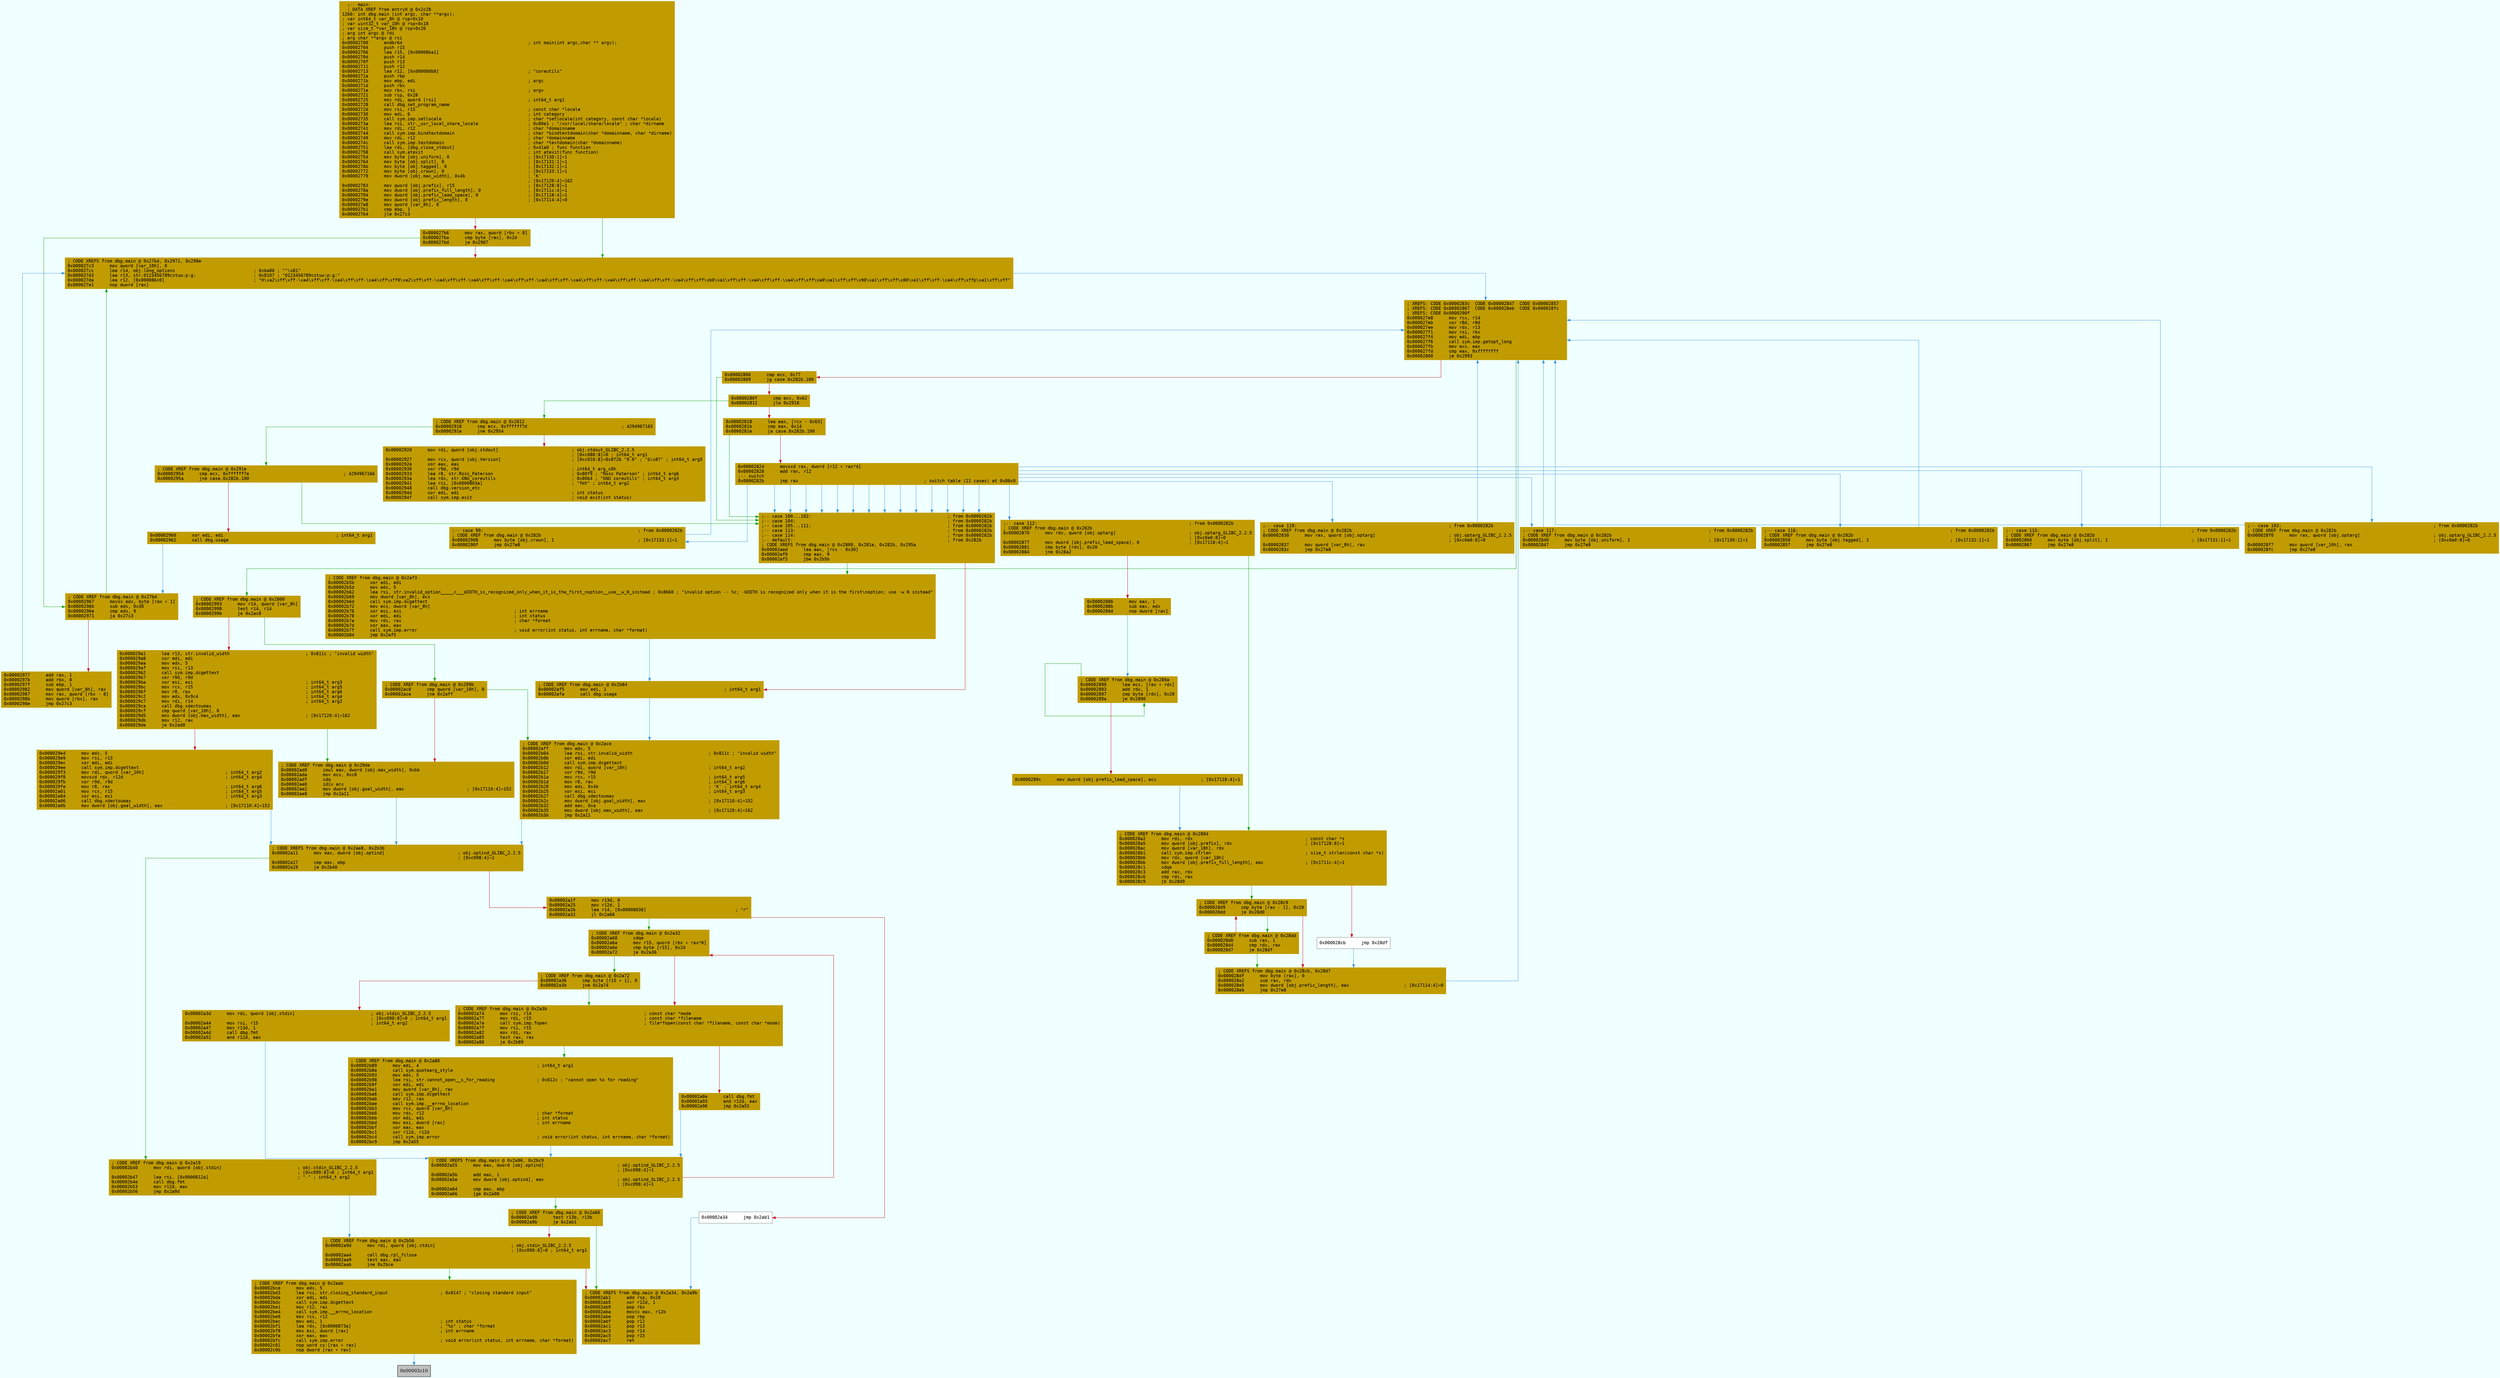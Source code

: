 digraph code {
	graph [bgcolor=azure fontsize=8 fontname="Courier" splines="ortho"];
	node [fillcolor=gray style=filled shape=box];
	edge [arrowhead="normal"];
	"0x00002700" [URL="dbg.main/0x00002700", fillcolor="#c19c00",color="#c19c00", fontname="Courier",label="  ;-- main:\l  ; DATA XREF from entry0 @ 0x2c28\l1260: int dbg.main (int argc, char **argv);\l; var int64_t var_8h @ rsp+0x10\l; var uint32_t var_10h @ rsp+0x18\l; var size_t *var_18h @ rsp+0x20\l; arg int argc @ rdi\l; arg char **argv @ rsi\l0x00002700      endbr64                                                ; int main(int argc,char ** argv);\l0x00002704      push r15\l0x00002706      lea r15, [0x00008ba1]\l0x0000270d      push r14\l0x0000270f      push r13\l0x00002711      push r12\l0x00002713      lea r12, [0x000080b8]                                  ; \"coreutils\"\l0x0000271a      push rbp\l0x0000271b      mov ebp, edi                                           ; argc\l0x0000271d      push rbx\l0x0000271e      mov rbx, rsi                                           ; argv\l0x00002721      sub rsp, 0x28\l0x00002725      mov rdi, qword [rsi]                                   ; int64_t arg1\l0x00002728      call dbg.set_program_name\l0x0000272d      mov rsi, r15                                           ; const char *locale\l0x00002730      mov edi, 6                                             ; int category\l0x00002735      call sym.imp.setlocale                                 ; char *setlocale(int category, const char *locale)\l0x0000273a      lea rsi, str._usr_local_share_locale                   ; 0x80e1 ; \"/usr/local/share/locale\" ; char *dirname\l0x00002741      mov rdi, r12                                           ; char *domainname\l0x00002744      call sym.imp.bindtextdomain                            ; char *bindtextdomain(char *domainname, char *dirname)\l0x00002749      mov rdi, r12                                           ; char *domainname\l0x0000274c      call sym.imp.textdomain                                ; char *textdomain(char *domainname)\l0x00002751      lea rdi, [dbg.close_stdout]                            ; 0x41a0 ; func function\l0x00002758      call sym.atexit                                        ; int atexit(func function)\l0x0000275d      mov byte [obj.uniform], 0                              ; [0x17130:1]=1\l0x00002764      mov byte [obj.split], 0                                ; [0x17131:1]=1\l0x0000276b      mov byte [obj.tagged], 0                               ; [0x17132:1]=1\l0x00002772      mov byte [obj.crown], 0                                ; [0x17133:1]=1\l0x00002779      mov dword [obj.max_width], 0x4b                        ; 'K'\l                                                                       ; [0x17120:4]=162\l0x00002783      mov qword [obj.prefix], r15                            ; [0x17128:8]=1\l0x0000278a      mov dword [obj.prefix_full_length], 0                  ; [0x1711c:4]=1\l0x00002794      mov dword [obj.prefix_lead_space], 0                   ; [0x17118:4]=1\l0x0000279e      mov dword [obj.prefix_length], 0                       ; [0x17114:4]=0\l0x000027a8      mov qword [var_8h], 0\l0x000027b1      cmp ebp, 1\l0x000027b4      jle 0x27c3\l"]
	"0x000027b6" [URL="dbg.main/0x000027b6", fillcolor="#c19c00",color="#c19c00", fontname="Courier",label="0x000027b6      mov rax, qword [rbx + 8]\l0x000027ba      cmp byte [rax], 0x2d\l0x000027bd      je 0x2967\l"]
	"0x000027c3" [URL="dbg.main/0x000027c3", fillcolor="#c19c00",color="#c19c00", fontname="Courier",label="; CODE XREFS from dbg.main @ 0x27b4, 0x2971, 0x298e\l0x000027c3      mov qword [var_10h], 0\l0x000027cc      lea r14, obj.long_options                              ; 0xba80 ; \"^\\x81\"\l0x000027d3      lea r13, str.0123456789cstuw:p:g:                      ; 0x8107 ; \"0123456789cstuw:p:g:\"\l0x000027da      lea r12, [0x000086c0]                                  ; \"H\\xa2\\xff\\xff-\\xa4\\xff\\xff-\\xa4\\xff\\xff-\\xa4\\xff\\xff0\\xa2\\xff\\xff-\\xa4\\xff\\xff-\\xa4\\xff\\xff-\\xa4\\xff\\xff-\\xa4\\xff\\xff-\\xa4\\xff\\xff-\\xa4\\xff\\xff-\\xa4\\xff\\xff-\\xa4\\xff\\xff\\xb0\\xa1\\xff\\xff-\\xa4\\xff\\xff-\\xa4\\xff\\xff\\xa0\\xa1\\xff\\xff\\x90\\xa1\\xff\\xff\\x80\\xa1\\xff\\xff-\\xa4\\xff\\xffp\\xa1\\xff\\xff\"\l0x000027e1      nop dword [rax]\l"]
	"0x000027e8" [URL="dbg.main/0x000027e8", fillcolor="#c19c00",color="#c19c00", fontname="Courier",label="; XREFS: CODE 0x0000283c  CODE 0x00002847  CODE 0x00002857  \l; XREFS: CODE 0x00002867  CODE 0x000028eb  CODE 0x000028fc  \l; XREFS: CODE 0x0000290f  \l0x000027e8      mov rcx, r14\l0x000027eb      xor r8d, r8d\l0x000027ee      mov rdx, r13\l0x000027f1      mov rsi, rbx\l0x000027f4      mov edi, ebp\l0x000027f6      call sym.imp.getopt_long\l0x000027fb      mov ecx, eax\l0x000027fd      cmp eax, 0xffffffff\l0x00002800      je 0x2993\l"]
	"0x00002806" [URL="dbg.main/0x00002806", fillcolor="#c19c00",color="#c19c00", fontname="Courier",label="0x00002806      cmp ecx, 0x77\l0x00002809      jg case.0x282b.100\l"]
	"0x0000280f" [URL="dbg.main/0x0000280f", fillcolor="#c19c00",color="#c19c00", fontname="Courier",label="0x0000280f      cmp ecx, 0x62\l0x00002812      jle 0x2918\l"]
	"0x00002818" [URL="dbg.main/0x00002818", fillcolor="#c19c00",color="#c19c00", fontname="Courier",label="0x00002818      lea eax, [rcx - 0x63]\l0x0000281b      cmp eax, 0x14\l0x0000281e      ja case.0x282b.100\l"]
	"0x00002824" [URL="dbg.main/0x00002824", fillcolor="#c19c00",color="#c19c00", fontname="Courier",label="0x00002824      movsxd rax, dword [r12 + rax*4]\l0x00002828      add rax, r12\l;-- switch\l0x0000282b      jmp rax                                                ; switch table (21 cases) at 0x86c0\l"]
	"0x00002830" [URL="dbg.main/0x00002830", fillcolor="#c19c00",color="#c19c00", fontname="Courier",label=";-- case 119:                                                          ; from 0x0000282b\l; CODE XREF from dbg.main @ 0x282b\l0x00002830      mov rax, qword [obj.optarg]                            ; obj.optarg_GLIBC_2.2.5\l                                                                       ; [0xc0a0:8]=0\l0x00002837      mov qword [var_8h], rax\l0x0000283c      jmp 0x27e8\l"]
	"0x00002840" [URL="dbg.main/0x00002840", fillcolor="#c19c00",color="#c19c00", fontname="Courier",label=";-- case 117:                                                          ; from 0x0000282b\l; CODE XREF from dbg.main @ 0x282b\l0x00002840      mov byte [obj.uniform], 1                              ; [0x17130:1]=1\l0x00002847      jmp 0x27e8\l"]
	"0x00002850" [URL="dbg.main/0x00002850", fillcolor="#c19c00",color="#c19c00", fontname="Courier",label=";-- case 116:                                                          ; from 0x0000282b\l; CODE XREF from dbg.main @ 0x282b\l0x00002850      mov byte [obj.tagged], 1                               ; [0x17132:1]=1\l0x00002857      jmp 0x27e8\l"]
	"0x00002860" [URL="dbg.main/0x00002860", fillcolor="#c19c00",color="#c19c00", fontname="Courier",label=";-- case 115:                                                          ; from 0x0000282b\l; CODE XREF from dbg.main @ 0x282b\l0x00002860      mov byte [obj.split], 1                                ; [0x17131:1]=1\l0x00002867      jmp 0x27e8\l"]
	"0x00002870" [URL="dbg.main/0x00002870", fillcolor="#c19c00",color="#c19c00", fontname="Courier",label=";-- case 112:                                                          ; from 0x0000282b\l; CODE XREF from dbg.main @ 0x282b\l0x00002870      mov rdx, qword [obj.optarg]                            ; obj.optarg_GLIBC_2.2.5\l                                                                       ; [0xc0a0:8]=0\l0x00002877      mov dword [obj.prefix_lead_space], 0                   ; [0x17118:4]=1\l0x00002881      cmp byte [rdx], 0x20\l0x00002884      jne 0x28a2\l"]
	"0x00002886" [URL="dbg.main/0x00002886", fillcolor="#c19c00",color="#c19c00", fontname="Courier",label="0x00002886      mov eax, 1\l0x0000288b      sub eax, edx\l0x0000288d      nop dword [rax]\l"]
	"0x00002890" [URL="dbg.main/0x00002890", fillcolor="#c19c00",color="#c19c00", fontname="Courier",label="; CODE XREF from dbg.main @ 0x289a\l0x00002890      lea ecx, [rax + rdx]\l0x00002893      add rdx, 1\l0x00002897      cmp byte [rdx], 0x20\l0x0000289a      je 0x2890\l"]
	"0x0000289c" [URL="dbg.main/0x0000289c", fillcolor="#c19c00",color="#c19c00", fontname="Courier",label="0x0000289c      mov dword [obj.prefix_lead_space], ecx                 ; [0x17118:4]=1\l"]
	"0x000028a2" [URL="dbg.main/0x000028a2", fillcolor="#c19c00",color="#c19c00", fontname="Courier",label="; CODE XREF from dbg.main @ 0x2884\l0x000028a2      mov rdi, rdx                                           ; const char *s\l0x000028a5      mov qword [obj.prefix], rdx                            ; [0x17128:8]=1\l0x000028ac      mov qword [var_18h], rdx\l0x000028b1      call sym.imp.strlen                                    ; size_t strlen(const char *s)\l0x000028b6      mov rdx, qword [var_18h]\l0x000028bb      mov dword [obj.prefix_full_length], eax                ; [0x1711c:4]=1\l0x000028c1      cdqe\l0x000028c3      add rax, rdx\l0x000028c6      cmp rdx, rax\l0x000028c9      jb 0x28d9\l"]
	"0x000028cb" [URL="dbg.main/0x000028cb", fillcolor="white",color="#767676", fontname="Courier",label="0x000028cb      jmp 0x28df\l"]
	"0x000028d0" [URL="dbg.main/0x000028d0", fillcolor="#c19c00",color="#c19c00", fontname="Courier",label="; CODE XREF from dbg.main @ 0x28dd\l0x000028d0      sub rax, 1\l0x000028d4      cmp rdx, rax\l0x000028d7      je 0x28df\l"]
	"0x000028d9" [URL="dbg.main/0x000028d9", fillcolor="#c19c00",color="#c19c00", fontname="Courier",label="; CODE XREF from dbg.main @ 0x28c9\l0x000028d9      cmp byte [rax - 1], 0x20\l0x000028dd      je 0x28d0\l"]
	"0x000028df" [URL="dbg.main/0x000028df", fillcolor="#c19c00",color="#c19c00", fontname="Courier",label="; CODE XREFS from dbg.main @ 0x28cb, 0x28d7\l0x000028df      mov byte [rax], 0\l0x000028e2      sub rax, rdx\l0x000028e5      mov dword [obj.prefix_length], eax                     ; [0x17114:4]=0\l0x000028eb      jmp 0x27e8\l"]
	"0x000028f0" [URL="dbg.main/0x000028f0", fillcolor="#c19c00",color="#c19c00", fontname="Courier",label=";-- case 103:                                                          ; from 0x0000282b\l; CODE XREF from dbg.main @ 0x282b\l0x000028f0      mov rax, qword [obj.optarg]                            ; obj.optarg_GLIBC_2.2.5\l                                                                       ; [0xc0a0:8]=0\l0x000028f7      mov qword [var_10h], rax\l0x000028fc      jmp 0x27e8\l"]
	"0x00002908" [URL="dbg.main/0x00002908", fillcolor="#c19c00",color="#c19c00", fontname="Courier",label=";-- case 99:                                                           ; from 0x0000282b\l; CODE XREF from dbg.main @ 0x282b\l0x00002908      mov byte [obj.crown], 1                                ; [0x17133:1]=1\l0x0000290f      jmp 0x27e8\l"]
	"0x00002918" [URL="dbg.main/0x00002918", fillcolor="#c19c00",color="#c19c00", fontname="Courier",label="; CODE XREF from dbg.main @ 0x2812\l0x00002918      cmp ecx, 0xffffff7d                                    ; 4294967165\l0x0000291e      jne 0x2954\l"]
	"0x00002920" [URL="dbg.main/0x00002920", fillcolor="#c19c00",color="#c19c00", fontname="Courier",label="0x00002920      mov rdi, qword [obj.stdout]                            ; obj.stdout_GLIBC_2.2.5\l                                                                       ; [0xc088:8]=0 ; int64_t arg1\l0x00002927      mov rcx, qword [obj.Version]                           ; [0xc010:8]=0x8726 \"9.0\" ; \"&\\x87\" ; int64_t arg5\l0x0000292e      xor eax, eax\l0x00002930      xor r9d, r9d                                           ; int64_t arg_c0h\l0x00002933      lea r8, str.Ross_Paterson                              ; 0x80f9 ; \"Ross Paterson\" ; int64_t arg6\l0x0000293a      lea rdx, str.GNU_coreutils                             ; 0x80b4 ; \"GNU coreutils\" ; int64_t arg3\l0x00002941      lea rsi, [0x0000803a]                                  ; \"fmt\" ; int64_t arg2\l0x00002948      call dbg.version_etc\l0x0000294d      xor edi, edi                                           ; int status\l0x0000294f      call sym.imp.exit                                      ; void exit(int status)\l"]
	"0x00002954" [URL="dbg.main/0x00002954", fillcolor="#c19c00",color="#c19c00", fontname="Courier",label="; CODE XREF from dbg.main @ 0x291e\l0x00002954      cmp ecx, 0xffffff7e                                    ; 4294967166\l0x0000295a      jne case.0x282b.100\l"]
	"0x00002960" [URL="dbg.main/0x00002960", fillcolor="#c19c00",color="#c19c00", fontname="Courier",label="0x00002960      xor edi, edi                                           ; int64_t arg1\l0x00002962      call dbg.usage\l"]
	"0x00002967" [URL="dbg.main/0x00002967", fillcolor="#c19c00",color="#c19c00", fontname="Courier",label="; CODE XREF from dbg.main @ 0x27bd\l0x00002967      movsx edx, byte [rax + 1]\l0x0000296b      sub edx, 0x30\l0x0000296e      cmp edx, 9\l0x00002971      ja 0x27c3\l"]
	"0x00002977" [URL="dbg.main/0x00002977", fillcolor="#c19c00",color="#c19c00", fontname="Courier",label="0x00002977      add rax, 1\l0x0000297b      add rbx, 8\l0x0000297f      sub ebp, 1\l0x00002982      mov qword [var_8h], rax\l0x00002987      mov rax, qword [rbx - 8]\l0x0000298b      mov qword [rbx], rax\l0x0000298e      jmp 0x27c3\l"]
	"0x00002993" [URL="dbg.main/0x00002993", fillcolor="#c19c00",color="#c19c00", fontname="Courier",label="; CODE XREF from dbg.main @ 0x2800\l0x00002993      mov r14, qword [var_8h]\l0x00002998      test r14, r14\l0x0000299b      je 0x2ac8\l"]
	"0x000029a1" [URL="dbg.main/0x000029a1", fillcolor="#c19c00",color="#c19c00", fontname="Courier",label="0x000029a1      lea r13, str.invalid_width                             ; 0x811c ; \"invalid width\"\l0x000029a8      xor edi, edi\l0x000029aa      mov edx, 5\l0x000029af      mov rsi, r13\l0x000029b2      call sym.imp.dcgettext\l0x000029b7      xor r9d, r9d\l0x000029ba      xor esi, esi                                           ; int64_t arg3\l0x000029bc      mov rcx, r15                                           ; int64_t arg5\l0x000029bf      mov r8, rax                                            ; int64_t arg6\l0x000029c2      mov edx, 0x9c4                                         ; int64_t arg4\l0x000029c7      mov rdi, r14                                           ; int64_t arg2\l0x000029ca      call dbg.xdectoumax\l0x000029cf      cmp qword [var_10h], 0\l0x000029d5      mov dword [obj.max_width], eax                         ; [0x17120:4]=162\l0x000029db      mov r12, rax\l0x000029de      je 0x2ad0\l"]
	"0x000029e4" [URL="dbg.main/0x000029e4", fillcolor="#c19c00",color="#c19c00", fontname="Courier",label="0x000029e4      mov edx, 5\l0x000029e9      mov rsi, r13\l0x000029ec      xor edi, edi\l0x000029ee      call sym.imp.dcgettext\l0x000029f3      mov rdi, qword [var_10h]                               ; int64_t arg2\l0x000029f8      movsxd rdx, r12d                                       ; int64_t arg4\l0x000029fb      xor r9d, r9d\l0x000029fe      mov r8, rax                                            ; int64_t arg6\l0x00002a01      mov rcx, r15                                           ; int64_t arg5\l0x00002a04      xor esi, esi                                           ; int64_t arg3\l0x00002a06      call dbg.xdectoumax\l0x00002a0b      mov dword [obj.goal_width], eax                        ; [0x17110:4]=152\l"]
	"0x00002a11" [URL="dbg.main/0x00002a11", fillcolor="#c19c00",color="#c19c00", fontname="Courier",label="; CODE XREFS from dbg.main @ 0x2ae8, 0x2b3b\l0x00002a11      mov eax, dword [obj.optind]                            ; obj.optind_GLIBC_2.2.5\l                                                                       ; [0xc098:4]=1\l0x00002a17      cmp eax, ebp\l0x00002a19      je 0x2b40\l"]
	"0x00002a1f" [URL="dbg.main/0x00002a1f", fillcolor="#c19c00",color="#c19c00", fontname="Courier",label="0x00002a1f      mov r13d, 0\l0x00002a25      mov r12d, 1\l0x00002a2b      lea r14, [0x00008038]                                  ; \"r\"\l0x00002a32      jl 0x2a68\l"]
	"0x00002a34" [URL="dbg.main/0x00002a34", fillcolor="white",color="#767676", fontname="Courier",label="0x00002a34      jmp 0x2ab1\l"]
	"0x00002a36" [URL="dbg.main/0x00002a36", fillcolor="#c19c00",color="#c19c00", fontname="Courier",label="; CODE XREF from dbg.main @ 0x2a72\l0x00002a36      cmp byte [r15 + 1], 0\l0x00002a3b      jne 0x2a74\l"]
	"0x00002a3d" [URL="dbg.main/0x00002a3d", fillcolor="#c19c00",color="#c19c00", fontname="Courier",label="0x00002a3d      mov rdi, qword [obj.stdin]                             ; obj.stdin_GLIBC_2.2.5\l                                                                       ; [0xc090:8]=0 ; int64_t arg1\l0x00002a44      mov rsi, r15                                           ; int64_t arg2\l0x00002a47      mov r13d, 1\l0x00002a4d      call dbg.fmt\l0x00002a52      and r12d, eax\l"]
	"0x00002a55" [URL="dbg.main/0x00002a55", fillcolor="#c19c00",color="#c19c00", fontname="Courier",label="; CODE XREFS from dbg.main @ 0x2a96, 0x2bc9\l0x00002a55      mov eax, dword [obj.optind]                            ; obj.optind_GLIBC_2.2.5\l                                                                       ; [0xc098:4]=1\l0x00002a5b      add eax, 1\l0x00002a5e      mov dword [obj.optind], eax                            ; obj.optind_GLIBC_2.2.5\l                                                                       ; [0xc098:4]=1\l0x00002a64      cmp eax, ebp\l0x00002a66      jge 0x2a98\l"]
	"0x00002a68" [URL="dbg.main/0x00002a68", fillcolor="#c19c00",color="#c19c00", fontname="Courier",label="; CODE XREF from dbg.main @ 0x2a32\l0x00002a68      cdqe\l0x00002a6a      mov r15, qword [rbx + rax*8]\l0x00002a6e      cmp byte [r15], 0x2d\l0x00002a72      je 0x2a36\l"]
	"0x00002a74" [URL="dbg.main/0x00002a74", fillcolor="#c19c00",color="#c19c00", fontname="Courier",label="; CODE XREF from dbg.main @ 0x2a3b\l0x00002a74      mov rsi, r14                                           ; const char *mode\l0x00002a77      mov rdi, r15                                           ; const char *filename\l0x00002a7a      call sym.imp.fopen                                     ; file*fopen(const char *filename, const char *mode)\l0x00002a7f      mov rsi, r15\l0x00002a82      mov rdi, rax\l0x00002a85      test rax, rax\l0x00002a88      je 0x2b89\l"]
	"0x00002a8e" [URL="dbg.main/0x00002a8e", fillcolor="#c19c00",color="#c19c00", fontname="Courier",label="0x00002a8e      call dbg.fmt\l0x00002a93      and r12d, eax\l0x00002a96      jmp 0x2a55\l"]
	"0x00002a98" [URL="dbg.main/0x00002a98", fillcolor="#c19c00",color="#c19c00", fontname="Courier",label="; CODE XREF from dbg.main @ 0x2a66\l0x00002a98      test r13b, r13b\l0x00002a9b      je 0x2ab1\l"]
	"0x00002a9d" [URL="dbg.main/0x00002a9d", fillcolor="#c19c00",color="#c19c00", fontname="Courier",label="; CODE XREF from dbg.main @ 0x2b56\l0x00002a9d      mov rdi, qword [obj.stdin]                             ; obj.stdin_GLIBC_2.2.5\l                                                                       ; [0xc090:8]=0 ; int64_t arg1\l0x00002aa4      call dbg.rpl_fclose\l0x00002aa9      test eax, eax\l0x00002aab      jne 0x2bce\l"]
	"0x00002ab1" [URL="dbg.main/0x00002ab1", fillcolor="#c19c00",color="#c19c00", fontname="Courier",label="; CODE XREFS from dbg.main @ 0x2a34, 0x2a9b\l0x00002ab1      add rsp, 0x28\l0x00002ab5      xor r12d, 1\l0x00002ab9      pop rbx\l0x00002aba      movzx eax, r12b\l0x00002abe      pop rbp\l0x00002abf      pop r12\l0x00002ac1      pop r13\l0x00002ac3      pop r14\l0x00002ac5      pop r15\l0x00002ac7      ret\l"]
	"0x00002ac8" [URL="dbg.main/0x00002ac8", fillcolor="#c19c00",color="#c19c00", fontname="Courier",label="; CODE XREF from dbg.main @ 0x299b\l0x00002ac8      cmp qword [var_10h], 0\l0x00002ace      jne 0x2aff\l"]
	"0x00002ad0" [URL="dbg.main/0x00002ad0", fillcolor="#c19c00",color="#c19c00", fontname="Courier",label="; CODE XREF from dbg.main @ 0x29de\l0x00002ad0      imul eax, dword [obj.max_width], 0xbb\l0x00002ada      mov ecx, 0xc8\l0x00002adf      cdq\l0x00002ae0      idiv ecx\l0x00002ae2      mov dword [obj.goal_width], eax                        ; [0x17110:4]=152\l0x00002ae8      jmp 0x2a11\l"]
	"0x00002aed" [URL="dbg.main/0x00002aed", fillcolor="#c19c00",color="#c19c00", fontname="Courier",label=";-- case 100...102:                                                    ; from 0x0000282b\l;-- case 104:                                                          ; from 0x0000282b\l;-- case 105...111:                                                    ; from 0x0000282b\l;-- case 113:                                                          ; from 0x0000282b\l;-- case 114:                                                          ; from 0x0000282b\l;-- default:                                                           ; from 0x282b\l; CODE XREFS from dbg.main @ 0x2809, 0x281e, 0x282b, 0x295a\l0x00002aed      lea eax, [rcx - 0x30]\l0x00002af0      cmp eax, 9\l0x00002af3      jbe 0x2b5b\l"]
	"0x00002af5" [URL="dbg.main/0x00002af5", fillcolor="#c19c00",color="#c19c00", fontname="Courier",label="; CODE XREF from dbg.main @ 0x2b84\l0x00002af5      mov edi, 1                                             ; int64_t arg1\l0x00002afa      call dbg.usage\l"]
	"0x00002aff" [URL="dbg.main/0x00002aff", fillcolor="#c19c00",color="#c19c00", fontname="Courier",label="; CODE XREF from dbg.main @ 0x2ace\l0x00002aff      mov edx, 5\l0x00002b04      lea rsi, str.invalid_width                             ; 0x811c ; \"invalid width\"\l0x00002b0b      xor edi, edi\l0x00002b0d      call sym.imp.dcgettext\l0x00002b12      mov rdi, qword [var_10h]                               ; int64_t arg2\l0x00002b17      xor r9d, r9d\l0x00002b1a      mov rcx, r15                                           ; int64_t arg5\l0x00002b1d      mov r8, rax                                            ; int64_t arg6\l0x00002b20      mov edx, 0x4b                                          ; 'K' ; int64_t arg4\l0x00002b25      xor esi, esi                                           ; int64_t arg3\l0x00002b27      call dbg.xdectoumax\l0x00002b2c      mov dword [obj.goal_width], eax                        ; [0x17110:4]=152\l0x00002b32      add eax, 0xa\l0x00002b35      mov dword [obj.max_width], eax                         ; [0x17120:4]=162\l0x00002b3b      jmp 0x2a11\l"]
	"0x00002b40" [URL="dbg.main/0x00002b40", fillcolor="#c19c00",color="#c19c00", fontname="Courier",label="; CODE XREF from dbg.main @ 0x2a19\l0x00002b40      mov rdi, qword [obj.stdin]                             ; obj.stdin_GLIBC_2.2.5\l                                                                       ; [0xc090:8]=0 ; int64_t arg1\l0x00002b47      lea rsi, [0x0000812a]                                  ; \"-\" ; int64_t arg2\l0x00002b4e      call dbg.fmt\l0x00002b53      mov r12d, eax\l0x00002b56      jmp 0x2a9d\l"]
	"0x00002b5b" [URL="dbg.main/0x00002b5b", fillcolor="#c19c00",color="#c19c00", fontname="Courier",label="; CODE XREF from dbg.main @ 0x2af3\l0x00002b5b      xor edi, edi\l0x00002b5d      mov edx, 5\l0x00002b62      lea rsi, str.invalid_option_____c___WIDTH_is_recognized_only_when_it_is_the_first_noption__use__w_N_instead ; 0x8660 ; \"invalid option -- %c; -WIDTH is recognized only when it is the first\\noption; use -w N instead\"\l0x00002b69      mov dword [var_8h], ecx\l0x00002b6d      call sym.imp.dcgettext\l0x00002b72      mov ecx, dword [var_8h]\l0x00002b76      xor esi, esi                                           ; int errname\l0x00002b78      xor edi, edi                                           ; int status\l0x00002b7a      mov rdx, rax                                           ; char *format\l0x00002b7d      xor eax, eax\l0x00002b7f      call sym.imp.error                                     ; void error(int status, int errname, char *format)\l0x00002b84      jmp 0x2af5\l"]
	"0x00002b89" [URL="dbg.main/0x00002b89", fillcolor="#c19c00",color="#c19c00", fontname="Courier",label="; CODE XREF from dbg.main @ 0x2a88\l0x00002b89      mov edi, 4                                             ; int64_t arg1\l0x00002b8e      call sym.quotearg_style\l0x00002b93      mov edx, 5\l0x00002b98      lea rsi, str.cannot_open__s_for_reading                ; 0x812c ; \"cannot open %s for reading\"\l0x00002b9f      xor edi, edi\l0x00002ba1      mov qword [var_8h], rax\l0x00002ba6      call sym.imp.dcgettext\l0x00002bab      mov r12, rax\l0x00002bae      call sym.imp.__errno_location\l0x00002bb3      mov rcx, qword [var_8h]\l0x00002bb8      mov rdx, r12                                           ; char *format\l0x00002bbb      xor edi, edi                                           ; int status\l0x00002bbd      mov esi, dword [rax]                                   ; int errname\l0x00002bbf      xor eax, eax\l0x00002bc1      xor r12d, r12d\l0x00002bc4      call sym.imp.error                                     ; void error(int status, int errname, char *format)\l0x00002bc9      jmp 0x2a55\l"]
	"0x00002bce" [URL="dbg.main/0x00002bce", fillcolor="#c19c00",color="#c19c00", fontname="Courier",label="; CODE XREF from dbg.main @ 0x2aab\l0x00002bce      mov edx, 5\l0x00002bd3      lea rsi, str.closing_standard_input                    ; 0x8147 ; \"closing standard input\"\l0x00002bda      xor edi, edi\l0x00002bdc      call sym.imp.dcgettext\l0x00002be1      mov r12, rax\l0x00002be4      call sym.imp.__errno_location\l0x00002be9      mov rcx, r12\l0x00002bec      mov edi, 1                                             ; int status\l0x00002bf1      lea rdx, [0x0000873a]                                  ; \"%s\" ; char *format\l0x00002bf8      mov esi, dword [rax]                                   ; int errname\l0x00002bfa      xor eax, eax\l0x00002bfc      call sym.imp.error                                     ; void error(int status, int errname, char *format)\l0x00002c01      nop word cs:[rax + rax]\l0x00002c0b      nop dword [rax + rax]\l"]
        "0x00002700" -> "0x000027c3" [color="#13a10e"];
        "0x00002700" -> "0x000027b6" [color="#c50f1f"];
        "0x000027b6" -> "0x00002967" [color="#13a10e"];
        "0x000027b6" -> "0x000027c3" [color="#c50f1f"];
        "0x000027c3" -> "0x000027e8" [color="#3a96dd"];
        "0x000027e8" -> "0x00002993" [color="#13a10e"];
        "0x000027e8" -> "0x00002806" [color="#c50f1f"];
        "0x00002806" -> "0x00002aed" [color="#13a10e"];
        "0x00002806" -> "0x0000280f" [color="#c50f1f"];
        "0x0000280f" -> "0x00002918" [color="#13a10e"];
        "0x0000280f" -> "0x00002818" [color="#c50f1f"];
        "0x00002818" -> "0x00002aed" [color="#13a10e"];
        "0x00002818" -> "0x00002824" [color="#c50f1f"];
        "0x00002824" -> "0x00002908" [color="#3a96dd"];
        "0x00002824" -> "0x00002aed" [color="#3a96dd"];
        "0x00002824" -> "0x00002aed" [color="#3a96dd"];
        "0x00002824" -> "0x00002aed" [color="#3a96dd"];
        "0x00002824" -> "0x000028f0" [color="#3a96dd"];
        "0x00002824" -> "0x00002aed" [color="#3a96dd"];
        "0x00002824" -> "0x00002aed" [color="#3a96dd"];
        "0x00002824" -> "0x00002aed" [color="#3a96dd"];
        "0x00002824" -> "0x00002aed" [color="#3a96dd"];
        "0x00002824" -> "0x00002aed" [color="#3a96dd"];
        "0x00002824" -> "0x00002aed" [color="#3a96dd"];
        "0x00002824" -> "0x00002aed" [color="#3a96dd"];
        "0x00002824" -> "0x00002aed" [color="#3a96dd"];
        "0x00002824" -> "0x00002870" [color="#3a96dd"];
        "0x00002824" -> "0x00002aed" [color="#3a96dd"];
        "0x00002824" -> "0x00002aed" [color="#3a96dd"];
        "0x00002824" -> "0x00002860" [color="#3a96dd"];
        "0x00002824" -> "0x00002850" [color="#3a96dd"];
        "0x00002824" -> "0x00002840" [color="#3a96dd"];
        "0x00002824" -> "0x00002aed" [color="#3a96dd"];
        "0x00002824" -> "0x00002830" [color="#3a96dd"];
        "0x00002830" -> "0x000027e8" [color="#3a96dd"];
        "0x00002840" -> "0x000027e8" [color="#3a96dd"];
        "0x00002850" -> "0x000027e8" [color="#3a96dd"];
        "0x00002860" -> "0x000027e8" [color="#3a96dd"];
        "0x00002870" -> "0x000028a2" [color="#13a10e"];
        "0x00002870" -> "0x00002886" [color="#c50f1f"];
        "0x00002886" -> "0x00002890" [color="#3a96dd"];
        "0x00002890" -> "0x00002890" [color="#13a10e"];
        "0x00002890" -> "0x0000289c" [color="#c50f1f"];
        "0x0000289c" -> "0x000028a2" [color="#3a96dd"];
        "0x000028a2" -> "0x000028d9" [color="#13a10e"];
        "0x000028a2" -> "0x000028cb" [color="#c50f1f"];
        "0x000028cb" -> "0x000028df" [color="#3a96dd"];
        "0x000028d0" -> "0x000028df" [color="#13a10e"];
        "0x000028d0" -> "0x000028d9" [color="#c50f1f"];
        "0x000028d9" -> "0x000028d0" [color="#13a10e"];
        "0x000028d9" -> "0x000028df" [color="#c50f1f"];
        "0x000028df" -> "0x000027e8" [color="#3a96dd"];
        "0x000028f0" -> "0x000027e8" [color="#3a96dd"];
        "0x00002908" -> "0x000027e8" [color="#3a96dd"];
        "0x00002918" -> "0x00002954" [color="#13a10e"];
        "0x00002918" -> "0x00002920" [color="#c50f1f"];
        "0x00002954" -> "0x00002aed" [color="#13a10e"];
        "0x00002954" -> "0x00002960" [color="#c50f1f"];
        "0x00002960" -> "0x00002967" [color="#3a96dd"];
        "0x00002967" -> "0x000027c3" [color="#13a10e"];
        "0x00002967" -> "0x00002977" [color="#c50f1f"];
        "0x00002977" -> "0x000027c3" [color="#3a96dd"];
        "0x00002993" -> "0x00002ac8" [color="#13a10e"];
        "0x00002993" -> "0x000029a1" [color="#c50f1f"];
        "0x000029a1" -> "0x00002ad0" [color="#13a10e"];
        "0x000029a1" -> "0x000029e4" [color="#c50f1f"];
        "0x000029e4" -> "0x00002a11" [color="#3a96dd"];
        "0x00002a11" -> "0x00002b40" [color="#13a10e"];
        "0x00002a11" -> "0x00002a1f" [color="#c50f1f"];
        "0x00002a1f" -> "0x00002a68" [color="#13a10e"];
        "0x00002a1f" -> "0x00002a34" [color="#c50f1f"];
        "0x00002a34" -> "0x00002ab1" [color="#3a96dd"];
        "0x00002a36" -> "0x00002a74" [color="#13a10e"];
        "0x00002a36" -> "0x00002a3d" [color="#c50f1f"];
        "0x00002a3d" -> "0x00002a55" [color="#3a96dd"];
        "0x00002a55" -> "0x00002a98" [color="#13a10e"];
        "0x00002a55" -> "0x00002a68" [color="#c50f1f"];
        "0x00002a68" -> "0x00002a36" [color="#13a10e"];
        "0x00002a68" -> "0x00002a74" [color="#c50f1f"];
        "0x00002a74" -> "0x00002b89" [color="#13a10e"];
        "0x00002a74" -> "0x00002a8e" [color="#c50f1f"];
        "0x00002a8e" -> "0x00002a55" [color="#3a96dd"];
        "0x00002a98" -> "0x00002ab1" [color="#13a10e"];
        "0x00002a98" -> "0x00002a9d" [color="#c50f1f"];
        "0x00002a9d" -> "0x00002bce" [color="#13a10e"];
        "0x00002a9d" -> "0x00002ab1" [color="#c50f1f"];
        "0x00002ac8" -> "0x00002aff" [color="#13a10e"];
        "0x00002ac8" -> "0x00002ad0" [color="#c50f1f"];
        "0x00002ad0" -> "0x00002a11" [color="#3a96dd"];
        "0x00002aed" -> "0x00002b5b" [color="#13a10e"];
        "0x00002aed" -> "0x00002af5" [color="#c50f1f"];
        "0x00002af5" -> "0x00002aff" [color="#3a96dd"];
        "0x00002aff" -> "0x00002a11" [color="#3a96dd"];
        "0x00002b40" -> "0x00002a9d" [color="#3a96dd"];
        "0x00002b5b" -> "0x00002af5" [color="#3a96dd"];
        "0x00002b89" -> "0x00002a55" [color="#3a96dd"];
        "0x00002bce" -> "0x00002c10" [color="#3a96dd"];
}
